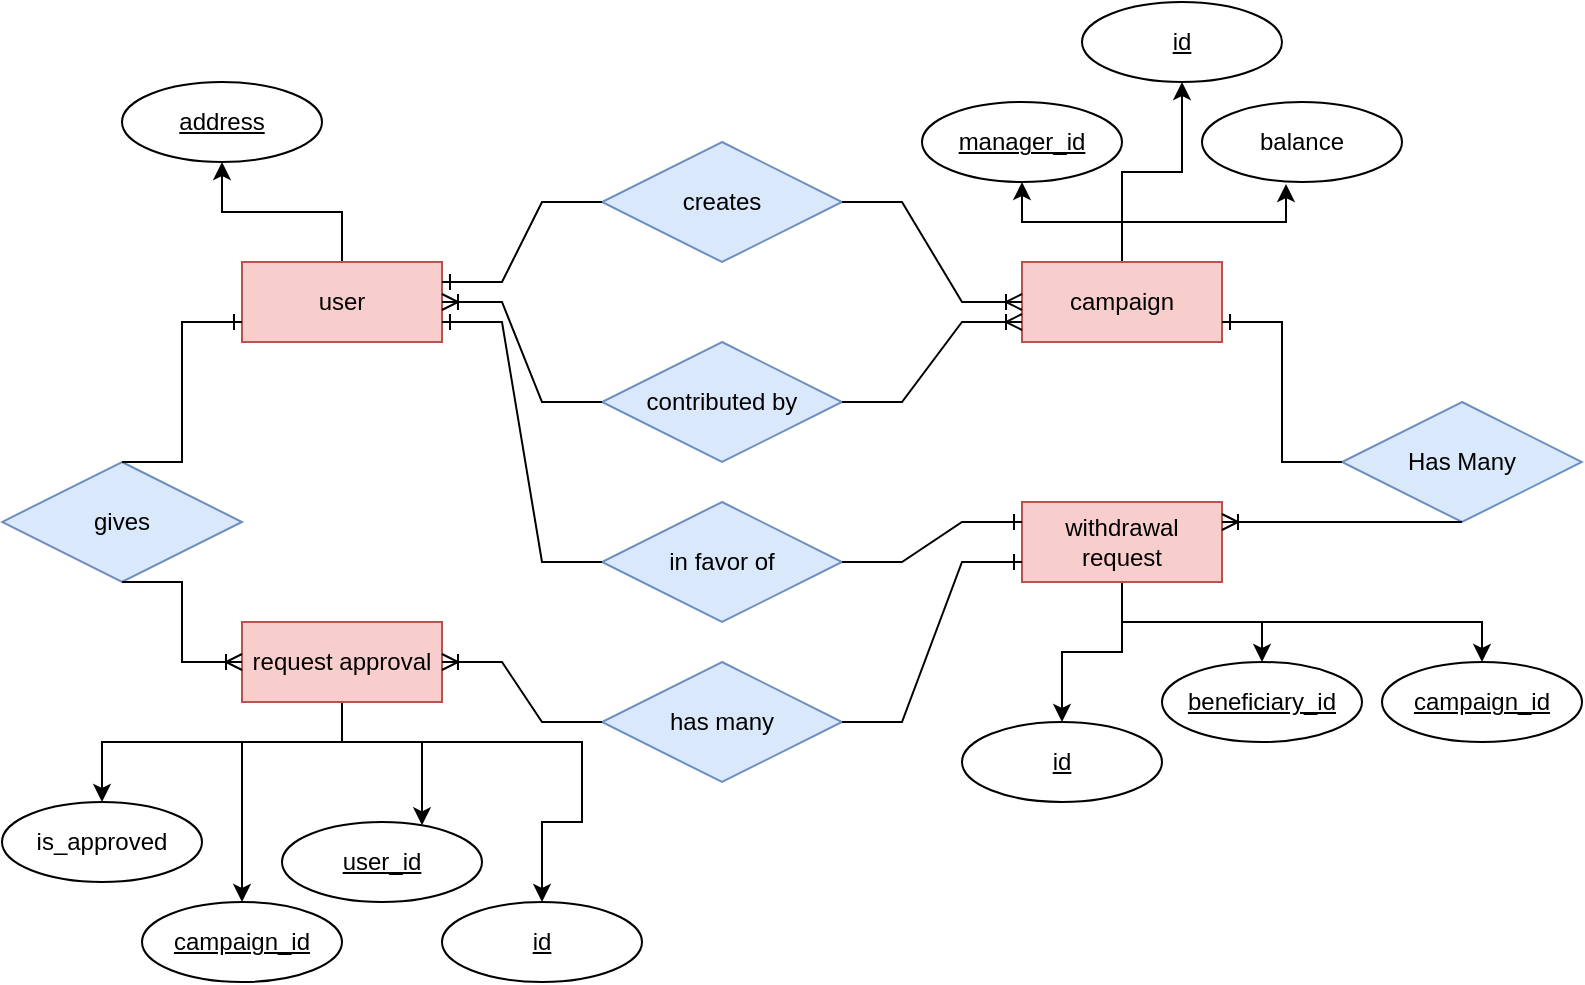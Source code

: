 <mxfile version="17.1.2" type="google"><diagram id="cfqGE_VP3nUalOjifq3h" name="Page-1"><mxGraphModel grid="1" gridSize="10" guides="1" tooltips="1" connect="1" arrows="1" page="1" fold="1" pageScale="1" pageWidth="850" pageHeight="1100" math="0" shadow="0"><root><mxCell id="0"/><mxCell id="1" parent="0"/><mxCell id="k81ynEzeRGmDbP8S2x8y-49" style="edgeStyle=orthogonalEdgeStyle;rounded=0;orthogonalLoop=1;jettySize=auto;html=1;exitX=0.5;exitY=0;exitDx=0;exitDy=0;entryX=0.5;entryY=1;entryDx=0;entryDy=0;" edge="1" parent="1" source="k81ynEzeRGmDbP8S2x8y-1" target="k81ynEzeRGmDbP8S2x8y-5"><mxGeometry relative="1" as="geometry"/></mxCell><mxCell id="k81ynEzeRGmDbP8S2x8y-1" value="user" style="whiteSpace=wrap;html=1;align=center;fillColor=#f8cecc;strokeColor=#b85450;" vertex="1" parent="1"><mxGeometry x="120" y="160" width="100" height="40" as="geometry"/></mxCell><mxCell id="k81ynEzeRGmDbP8S2x8y-50" style="edgeStyle=orthogonalEdgeStyle;rounded=0;orthogonalLoop=1;jettySize=auto;html=1;exitX=0.5;exitY=0;exitDx=0;exitDy=0;entryX=0.5;entryY=1;entryDx=0;entryDy=0;" edge="1" parent="1" source="k81ynEzeRGmDbP8S2x8y-2" target="k81ynEzeRGmDbP8S2x8y-12"><mxGeometry relative="1" as="geometry"/></mxCell><mxCell id="k81ynEzeRGmDbP8S2x8y-51" style="edgeStyle=orthogonalEdgeStyle;rounded=0;orthogonalLoop=1;jettySize=auto;html=1;exitX=0.5;exitY=0;exitDx=0;exitDy=0;entryX=0.42;entryY=1.025;entryDx=0;entryDy=0;entryPerimeter=0;" edge="1" parent="1" source="k81ynEzeRGmDbP8S2x8y-2" target="k81ynEzeRGmDbP8S2x8y-20"><mxGeometry relative="1" as="geometry"/></mxCell><mxCell id="k81ynEzeRGmDbP8S2x8y-64" style="edgeStyle=orthogonalEdgeStyle;rounded=0;orthogonalLoop=1;jettySize=auto;html=1;exitX=0.5;exitY=0;exitDx=0;exitDy=0;entryX=0.5;entryY=1;entryDx=0;entryDy=0;" edge="1" parent="1" source="k81ynEzeRGmDbP8S2x8y-2" target="k81ynEzeRGmDbP8S2x8y-63"><mxGeometry relative="1" as="geometry"/></mxCell><mxCell id="k81ynEzeRGmDbP8S2x8y-2" value="campaign" style="whiteSpace=wrap;html=1;align=center;fillColor=#f8cecc;strokeColor=#b85450;" vertex="1" parent="1"><mxGeometry x="510" y="160" width="100" height="40" as="geometry"/></mxCell><mxCell id="k81ynEzeRGmDbP8S2x8y-5" value="address" style="ellipse;whiteSpace=wrap;html=1;align=center;fontStyle=4;" vertex="1" parent="1"><mxGeometry x="60" y="70" width="100" height="40" as="geometry"/></mxCell><mxCell id="k81ynEzeRGmDbP8S2x8y-7" value="creates" style="shape=rhombus;perimeter=rhombusPerimeter;whiteSpace=wrap;html=1;align=center;fillColor=#dae8fc;strokeColor=#6c8ebf;" vertex="1" parent="1"><mxGeometry x="300" y="100" width="120" height="60" as="geometry"/></mxCell><mxCell id="k81ynEzeRGmDbP8S2x8y-9" value="" style="edgeStyle=entityRelationEdgeStyle;fontSize=12;html=1;endArrow=ERoneToMany;rounded=0;exitX=1;exitY=0.5;exitDx=0;exitDy=0;entryX=0;entryY=0.5;entryDx=0;entryDy=0;" edge="1" parent="1" source="k81ynEzeRGmDbP8S2x8y-7" target="k81ynEzeRGmDbP8S2x8y-2"><mxGeometry width="100" height="100" relative="1" as="geometry"><mxPoint x="410" y="330" as="sourcePoint"/><mxPoint x="510" y="230" as="targetPoint"/></mxGeometry></mxCell><mxCell id="k81ynEzeRGmDbP8S2x8y-10" value="" style="edgeStyle=entityRelationEdgeStyle;fontSize=12;html=1;endArrow=ERone;endFill=1;rounded=0;entryX=1;entryY=0.25;entryDx=0;entryDy=0;" edge="1" parent="1" source="k81ynEzeRGmDbP8S2x8y-7" target="k81ynEzeRGmDbP8S2x8y-1"><mxGeometry width="100" height="100" relative="1" as="geometry"><mxPoint x="410" y="330" as="sourcePoint"/><mxPoint x="510" y="230" as="targetPoint"/></mxGeometry></mxCell><mxCell id="k81ynEzeRGmDbP8S2x8y-12" value="manager_id" style="ellipse;whiteSpace=wrap;html=1;align=center;fontStyle=4;" vertex="1" parent="1"><mxGeometry x="460" y="80" width="100" height="40" as="geometry"/></mxCell><mxCell id="k81ynEzeRGmDbP8S2x8y-13" value="contributed by" style="shape=rhombus;perimeter=rhombusPerimeter;whiteSpace=wrap;html=1;align=center;fillColor=#dae8fc;strokeColor=#6c8ebf;" vertex="1" parent="1"><mxGeometry x="300" y="200" width="120" height="60" as="geometry"/></mxCell><mxCell id="k81ynEzeRGmDbP8S2x8y-18" value="" style="edgeStyle=entityRelationEdgeStyle;fontSize=12;html=1;endArrow=ERoneToMany;rounded=0;exitX=0;exitY=0.5;exitDx=0;exitDy=0;entryX=1;entryY=0.5;entryDx=0;entryDy=0;" edge="1" parent="1" source="k81ynEzeRGmDbP8S2x8y-13" target="k81ynEzeRGmDbP8S2x8y-1"><mxGeometry width="100" height="100" relative="1" as="geometry"><mxPoint x="430" y="140" as="sourcePoint"/><mxPoint x="520" y="190" as="targetPoint"/></mxGeometry></mxCell><mxCell id="k81ynEzeRGmDbP8S2x8y-20" value="balance" style="ellipse;whiteSpace=wrap;html=1;align=center;" vertex="1" parent="1"><mxGeometry x="600" y="80" width="100" height="40" as="geometry"/></mxCell><mxCell id="k81ynEzeRGmDbP8S2x8y-52" style="edgeStyle=orthogonalEdgeStyle;rounded=0;orthogonalLoop=1;jettySize=auto;html=1;exitX=0.5;exitY=1;exitDx=0;exitDy=0;entryX=0.5;entryY=0;entryDx=0;entryDy=0;" edge="1" parent="1" source="k81ynEzeRGmDbP8S2x8y-21" target="k81ynEzeRGmDbP8S2x8y-47"><mxGeometry relative="1" as="geometry"/></mxCell><mxCell id="k81ynEzeRGmDbP8S2x8y-53" style="edgeStyle=orthogonalEdgeStyle;rounded=0;orthogonalLoop=1;jettySize=auto;html=1;exitX=0.5;exitY=1;exitDx=0;exitDy=0;entryX=0.5;entryY=0;entryDx=0;entryDy=0;" edge="1" parent="1" source="k81ynEzeRGmDbP8S2x8y-21" target="k81ynEzeRGmDbP8S2x8y-48"><mxGeometry relative="1" as="geometry"/></mxCell><mxCell id="k81ynEzeRGmDbP8S2x8y-56" style="edgeStyle=orthogonalEdgeStyle;rounded=0;orthogonalLoop=1;jettySize=auto;html=1;exitX=0.5;exitY=1;exitDx=0;exitDy=0;entryX=0.5;entryY=0;entryDx=0;entryDy=0;" edge="1" parent="1" source="k81ynEzeRGmDbP8S2x8y-21" target="k81ynEzeRGmDbP8S2x8y-54"><mxGeometry relative="1" as="geometry"/></mxCell><mxCell id="k81ynEzeRGmDbP8S2x8y-21" value="withdrawal request" style="whiteSpace=wrap;html=1;align=center;fillColor=#f8cecc;strokeColor=#b85450;" vertex="1" parent="1"><mxGeometry x="510" y="280" width="100" height="40" as="geometry"/></mxCell><mxCell id="k81ynEzeRGmDbP8S2x8y-22" value="Has Many" style="shape=rhombus;perimeter=rhombusPerimeter;whiteSpace=wrap;html=1;align=center;fillColor=#dae8fc;strokeColor=#6c8ebf;" vertex="1" parent="1"><mxGeometry x="670" y="230" width="120" height="60" as="geometry"/></mxCell><mxCell id="k81ynEzeRGmDbP8S2x8y-25" value="" style="edgeStyle=entityRelationEdgeStyle;fontSize=12;html=1;endArrow=ERone;endFill=1;rounded=0;entryX=1;entryY=0.75;entryDx=0;entryDy=0;exitX=0;exitY=0.5;exitDx=0;exitDy=0;" edge="1" parent="1" source="k81ynEzeRGmDbP8S2x8y-22" target="k81ynEzeRGmDbP8S2x8y-2"><mxGeometry width="100" height="100" relative="1" as="geometry"><mxPoint x="410" y="320" as="sourcePoint"/><mxPoint x="510" y="220" as="targetPoint"/></mxGeometry></mxCell><mxCell id="k81ynEzeRGmDbP8S2x8y-26" value="" style="edgeStyle=entityRelationEdgeStyle;fontSize=12;html=1;endArrow=ERoneToMany;rounded=0;entryX=1;entryY=0.25;entryDx=0;entryDy=0;exitX=0.5;exitY=1;exitDx=0;exitDy=0;" edge="1" parent="1" source="k81ynEzeRGmDbP8S2x8y-22" target="k81ynEzeRGmDbP8S2x8y-21"><mxGeometry width="100" height="100" relative="1" as="geometry"><mxPoint x="410" y="320" as="sourcePoint"/><mxPoint x="510" y="220" as="targetPoint"/></mxGeometry></mxCell><mxCell id="k81ynEzeRGmDbP8S2x8y-29" value="in favor of" style="shape=rhombus;perimeter=rhombusPerimeter;whiteSpace=wrap;html=1;align=center;fillColor=#dae8fc;strokeColor=#6c8ebf;" vertex="1" parent="1"><mxGeometry x="300" y="280" width="120" height="60" as="geometry"/></mxCell><mxCell id="k81ynEzeRGmDbP8S2x8y-30" value="" style="edgeStyle=entityRelationEdgeStyle;fontSize=12;html=1;endArrow=ERone;endFill=1;rounded=0;entryX=1;entryY=0.75;entryDx=0;entryDy=0;exitX=0;exitY=0.5;exitDx=0;exitDy=0;" edge="1" parent="1" source="k81ynEzeRGmDbP8S2x8y-29" target="k81ynEzeRGmDbP8S2x8y-1"><mxGeometry width="100" height="100" relative="1" as="geometry"><mxPoint x="240" y="270" as="sourcePoint"/><mxPoint x="160" y="310" as="targetPoint"/></mxGeometry></mxCell><mxCell id="k81ynEzeRGmDbP8S2x8y-31" value="" style="edgeStyle=entityRelationEdgeStyle;fontSize=12;html=1;endArrow=ERone;endFill=1;rounded=0;entryX=0;entryY=0.25;entryDx=0;entryDy=0;exitX=1;exitY=0.5;exitDx=0;exitDy=0;" edge="1" parent="1" source="k81ynEzeRGmDbP8S2x8y-29" target="k81ynEzeRGmDbP8S2x8y-21"><mxGeometry width="100" height="100" relative="1" as="geometry"><mxPoint x="260" y="340" as="sourcePoint"/><mxPoint x="200" y="220" as="targetPoint"/></mxGeometry></mxCell><mxCell id="k81ynEzeRGmDbP8S2x8y-58" style="edgeStyle=orthogonalEdgeStyle;rounded=0;orthogonalLoop=1;jettySize=auto;html=1;exitX=0.5;exitY=1;exitDx=0;exitDy=0;entryX=0.5;entryY=0;entryDx=0;entryDy=0;" edge="1" parent="1" source="k81ynEzeRGmDbP8S2x8y-32" target="k81ynEzeRGmDbP8S2x8y-33"><mxGeometry relative="1" as="geometry"><Array as="points"><mxPoint x="170" y="400"/><mxPoint x="50" y="400"/></Array></mxGeometry></mxCell><mxCell id="k81ynEzeRGmDbP8S2x8y-59" style="edgeStyle=orthogonalEdgeStyle;rounded=0;orthogonalLoop=1;jettySize=auto;html=1;exitX=0.5;exitY=1;exitDx=0;exitDy=0;entryX=0.5;entryY=0;entryDx=0;entryDy=0;" edge="1" parent="1" source="k81ynEzeRGmDbP8S2x8y-32" target="k81ynEzeRGmDbP8S2x8y-45"><mxGeometry relative="1" as="geometry"><Array as="points"><mxPoint x="170" y="400"/><mxPoint x="120" y="400"/></Array></mxGeometry></mxCell><mxCell id="k81ynEzeRGmDbP8S2x8y-61" style="edgeStyle=orthogonalEdgeStyle;rounded=0;orthogonalLoop=1;jettySize=auto;html=1;exitX=0.5;exitY=1;exitDx=0;exitDy=0;" edge="1" parent="1" source="k81ynEzeRGmDbP8S2x8y-32" target="k81ynEzeRGmDbP8S2x8y-46"><mxGeometry relative="1" as="geometry"><Array as="points"><mxPoint x="170" y="400"/><mxPoint x="210" y="400"/></Array></mxGeometry></mxCell><mxCell id="k81ynEzeRGmDbP8S2x8y-62" style="edgeStyle=orthogonalEdgeStyle;rounded=0;orthogonalLoop=1;jettySize=auto;html=1;exitX=0.5;exitY=1;exitDx=0;exitDy=0;entryX=0.5;entryY=0;entryDx=0;entryDy=0;" edge="1" parent="1" source="k81ynEzeRGmDbP8S2x8y-32" target="k81ynEzeRGmDbP8S2x8y-60"><mxGeometry relative="1" as="geometry"><mxPoint x="450" y="470" as="targetPoint"/><Array as="points"><mxPoint x="170" y="400"/><mxPoint x="290" y="400"/><mxPoint x="290" y="440"/><mxPoint x="270" y="440"/></Array></mxGeometry></mxCell><mxCell id="k81ynEzeRGmDbP8S2x8y-32" value="request approval" style="whiteSpace=wrap;html=1;align=center;fillColor=#f8cecc;strokeColor=#b85450;" vertex="1" parent="1"><mxGeometry x="120" y="340" width="100" height="40" as="geometry"/></mxCell><mxCell id="k81ynEzeRGmDbP8S2x8y-33" value="is_approved" style="ellipse;whiteSpace=wrap;html=1;align=center;" vertex="1" parent="1"><mxGeometry y="430" width="100" height="40" as="geometry"/></mxCell><mxCell id="k81ynEzeRGmDbP8S2x8y-34" value="has many" style="shape=rhombus;perimeter=rhombusPerimeter;whiteSpace=wrap;html=1;align=center;fillColor=#dae8fc;strokeColor=#6c8ebf;" vertex="1" parent="1"><mxGeometry x="300" y="360" width="120" height="60" as="geometry"/></mxCell><mxCell id="k81ynEzeRGmDbP8S2x8y-37" value="" style="edgeStyle=entityRelationEdgeStyle;fontSize=12;html=1;endArrow=ERone;endFill=1;rounded=0;exitX=1;exitY=0.5;exitDx=0;exitDy=0;entryX=0;entryY=0.75;entryDx=0;entryDy=0;" edge="1" parent="1" source="k81ynEzeRGmDbP8S2x8y-34" target="k81ynEzeRGmDbP8S2x8y-21"><mxGeometry width="100" height="100" relative="1" as="geometry"><mxPoint x="435" y="350" as="sourcePoint"/><mxPoint x="510" y="400" as="targetPoint"/></mxGeometry></mxCell><mxCell id="k81ynEzeRGmDbP8S2x8y-38" value="" style="edgeStyle=entityRelationEdgeStyle;fontSize=12;html=1;endArrow=ERoneToMany;rounded=0;entryX=1;entryY=0.5;entryDx=0;entryDy=0;exitX=0;exitY=0.5;exitDx=0;exitDy=0;" edge="1" parent="1" source="k81ynEzeRGmDbP8S2x8y-34" target="k81ynEzeRGmDbP8S2x8y-32"><mxGeometry width="100" height="100" relative="1" as="geometry"><mxPoint x="310" y="440" as="sourcePoint"/><mxPoint x="290" y="570" as="targetPoint"/></mxGeometry></mxCell><mxCell id="k81ynEzeRGmDbP8S2x8y-39" value="" style="edgeStyle=entityRelationEdgeStyle;fontSize=12;html=1;endArrow=ERoneToMany;rounded=0;exitX=1;exitY=0.5;exitDx=0;exitDy=0;entryX=0;entryY=0.75;entryDx=0;entryDy=0;" edge="1" parent="1" source="k81ynEzeRGmDbP8S2x8y-13" target="k81ynEzeRGmDbP8S2x8y-2"><mxGeometry width="100" height="100" relative="1" as="geometry"><mxPoint x="440" y="250" as="sourcePoint"/><mxPoint x="530" y="300" as="targetPoint"/></mxGeometry></mxCell><mxCell id="k81ynEzeRGmDbP8S2x8y-40" value="gives" style="shape=rhombus;perimeter=rhombusPerimeter;whiteSpace=wrap;html=1;align=center;fillColor=#dae8fc;strokeColor=#6c8ebf;" vertex="1" parent="1"><mxGeometry y="260" width="120" height="60" as="geometry"/></mxCell><mxCell id="k81ynEzeRGmDbP8S2x8y-44" value="" style="edgeStyle=entityRelationEdgeStyle;fontSize=12;html=1;endArrow=ERone;endFill=1;rounded=0;entryX=0;entryY=0.75;entryDx=0;entryDy=0;exitX=0.5;exitY=0;exitDx=0;exitDy=0;" edge="1" parent="1" source="k81ynEzeRGmDbP8S2x8y-40" target="k81ynEzeRGmDbP8S2x8y-1"><mxGeometry width="100" height="100" relative="1" as="geometry"><mxPoint x="50" y="240" as="sourcePoint"/><mxPoint x="50" y="360" as="targetPoint"/></mxGeometry></mxCell><mxCell id="k81ynEzeRGmDbP8S2x8y-45" value="campaign_id" style="ellipse;whiteSpace=wrap;html=1;align=center;fontStyle=4;" vertex="1" parent="1"><mxGeometry x="70" y="480" width="100" height="40" as="geometry"/></mxCell><mxCell id="k81ynEzeRGmDbP8S2x8y-46" value="user_id" style="ellipse;whiteSpace=wrap;html=1;align=center;fontStyle=4;" vertex="1" parent="1"><mxGeometry x="140" y="440" width="100" height="40" as="geometry"/></mxCell><mxCell id="k81ynEzeRGmDbP8S2x8y-47" value="beneficiary_id" style="ellipse;whiteSpace=wrap;html=1;align=center;fontStyle=4;" vertex="1" parent="1"><mxGeometry x="580" y="360" width="100" height="40" as="geometry"/></mxCell><mxCell id="k81ynEzeRGmDbP8S2x8y-48" value="campaign_id" style="ellipse;whiteSpace=wrap;html=1;align=center;fontStyle=4;" vertex="1" parent="1"><mxGeometry x="690" y="360" width="100" height="40" as="geometry"/></mxCell><mxCell id="k81ynEzeRGmDbP8S2x8y-54" value="id" style="ellipse;whiteSpace=wrap;html=1;align=center;fontStyle=4;" vertex="1" parent="1"><mxGeometry x="480" y="390" width="100" height="40" as="geometry"/></mxCell><mxCell id="k81ynEzeRGmDbP8S2x8y-60" value="id" style="ellipse;whiteSpace=wrap;html=1;align=center;fontStyle=4;" vertex="1" parent="1"><mxGeometry x="220" y="480" width="100" height="40" as="geometry"/></mxCell><mxCell id="k81ynEzeRGmDbP8S2x8y-63" value="id" style="ellipse;whiteSpace=wrap;html=1;align=center;fontStyle=4;" vertex="1" parent="1"><mxGeometry x="540" y="30" width="100" height="40" as="geometry"/></mxCell><mxCell id="k81ynEzeRGmDbP8S2x8y-65" value="" style="edgeStyle=entityRelationEdgeStyle;fontSize=12;html=1;endArrow=ERoneToMany;rounded=0;entryX=0;entryY=0.5;entryDx=0;entryDy=0;exitX=0.5;exitY=1;exitDx=0;exitDy=0;" edge="1" parent="1" source="k81ynEzeRGmDbP8S2x8y-40" target="k81ynEzeRGmDbP8S2x8y-32"><mxGeometry width="100" height="100" relative="1" as="geometry"><mxPoint x="240" y="280" as="sourcePoint"/><mxPoint x="160" y="250" as="targetPoint"/></mxGeometry></mxCell></root></mxGraphModel></diagram></mxfile>